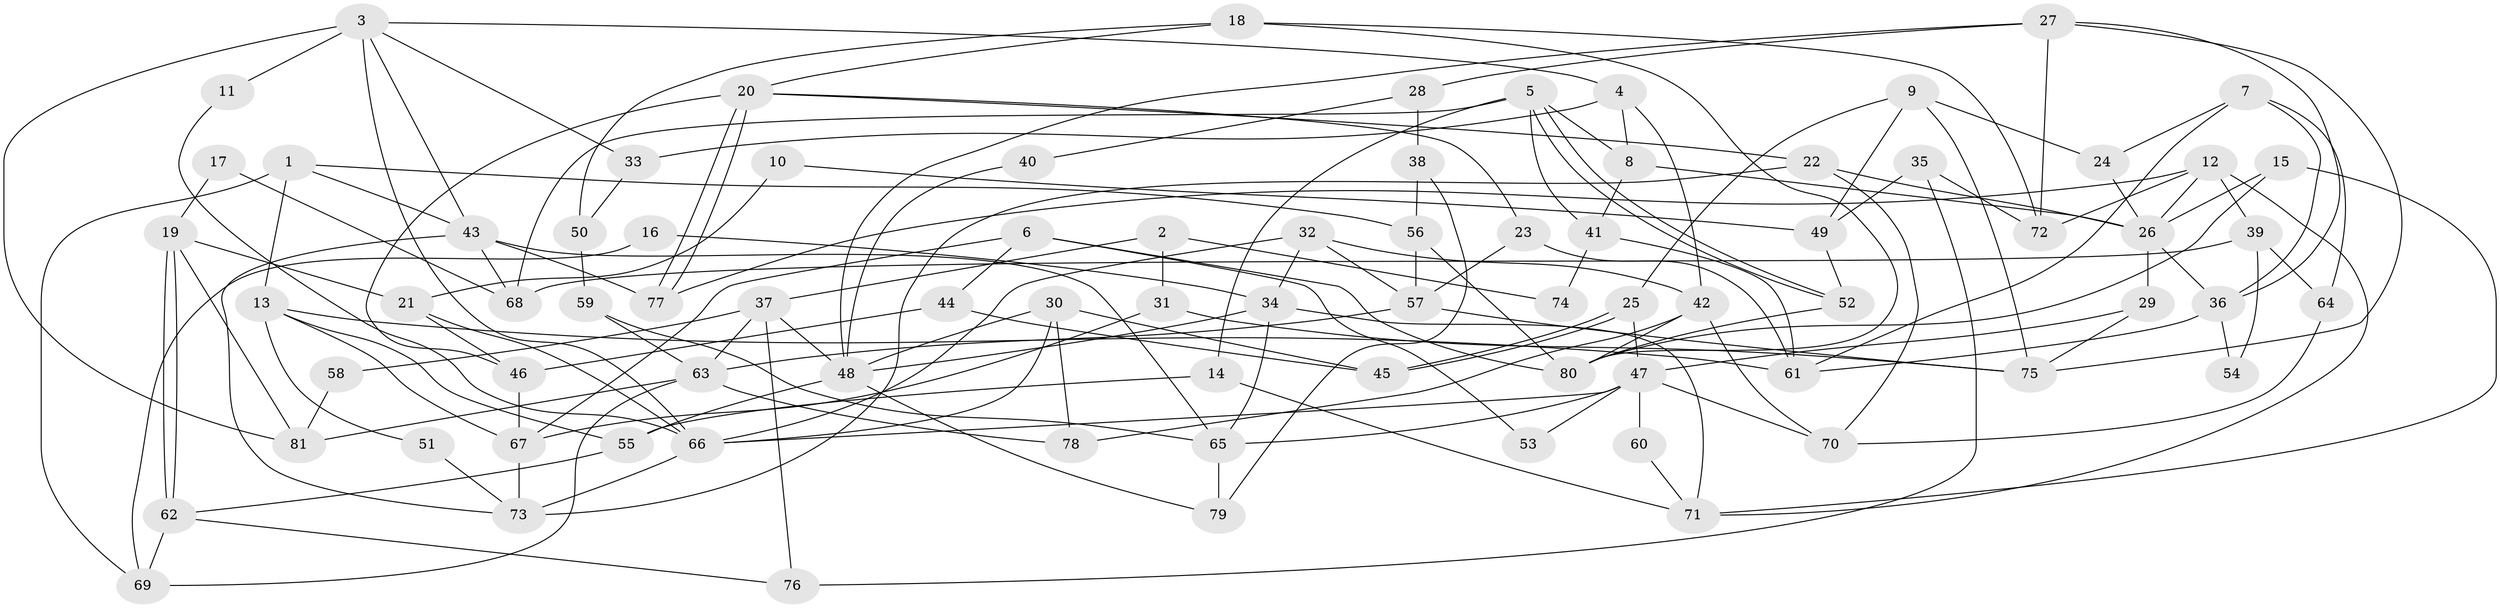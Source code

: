 // Generated by graph-tools (version 1.1) at 2025/15/03/09/25 04:15:17]
// undirected, 81 vertices, 162 edges
graph export_dot {
graph [start="1"]
  node [color=gray90,style=filled];
  1;
  2;
  3;
  4;
  5;
  6;
  7;
  8;
  9;
  10;
  11;
  12;
  13;
  14;
  15;
  16;
  17;
  18;
  19;
  20;
  21;
  22;
  23;
  24;
  25;
  26;
  27;
  28;
  29;
  30;
  31;
  32;
  33;
  34;
  35;
  36;
  37;
  38;
  39;
  40;
  41;
  42;
  43;
  44;
  45;
  46;
  47;
  48;
  49;
  50;
  51;
  52;
  53;
  54;
  55;
  56;
  57;
  58;
  59;
  60;
  61;
  62;
  63;
  64;
  65;
  66;
  67;
  68;
  69;
  70;
  71;
  72;
  73;
  74;
  75;
  76;
  77;
  78;
  79;
  80;
  81;
  1 -- 56;
  1 -- 43;
  1 -- 13;
  1 -- 69;
  2 -- 31;
  2 -- 37;
  2 -- 74;
  3 -- 81;
  3 -- 66;
  3 -- 4;
  3 -- 11;
  3 -- 33;
  3 -- 43;
  4 -- 42;
  4 -- 8;
  4 -- 33;
  5 -- 52;
  5 -- 52;
  5 -- 8;
  5 -- 14;
  5 -- 41;
  5 -- 68;
  6 -- 80;
  6 -- 67;
  6 -- 44;
  6 -- 53;
  7 -- 64;
  7 -- 36;
  7 -- 24;
  7 -- 61;
  8 -- 41;
  8 -- 26;
  9 -- 24;
  9 -- 25;
  9 -- 49;
  9 -- 75;
  10 -- 49;
  10 -- 21;
  11 -- 66;
  12 -- 72;
  12 -- 26;
  12 -- 39;
  12 -- 71;
  12 -- 77;
  13 -- 61;
  13 -- 51;
  13 -- 55;
  13 -- 67;
  14 -- 55;
  14 -- 71;
  15 -- 71;
  15 -- 80;
  15 -- 26;
  16 -- 69;
  16 -- 34;
  17 -- 68;
  17 -- 19;
  18 -- 72;
  18 -- 20;
  18 -- 50;
  18 -- 80;
  19 -- 21;
  19 -- 62;
  19 -- 62;
  19 -- 81;
  20 -- 23;
  20 -- 77;
  20 -- 77;
  20 -- 22;
  20 -- 46;
  21 -- 46;
  21 -- 66;
  22 -- 26;
  22 -- 70;
  22 -- 73;
  23 -- 61;
  23 -- 57;
  24 -- 26;
  25 -- 45;
  25 -- 45;
  25 -- 47;
  26 -- 29;
  26 -- 36;
  27 -- 48;
  27 -- 75;
  27 -- 28;
  27 -- 36;
  27 -- 72;
  28 -- 38;
  28 -- 40;
  29 -- 75;
  29 -- 47;
  30 -- 45;
  30 -- 48;
  30 -- 66;
  30 -- 78;
  31 -- 67;
  31 -- 75;
  32 -- 34;
  32 -- 66;
  32 -- 42;
  32 -- 57;
  33 -- 50;
  34 -- 71;
  34 -- 65;
  34 -- 48;
  35 -- 76;
  35 -- 49;
  35 -- 72;
  36 -- 54;
  36 -- 61;
  37 -- 63;
  37 -- 48;
  37 -- 58;
  37 -- 76;
  38 -- 79;
  38 -- 56;
  39 -- 68;
  39 -- 54;
  39 -- 64;
  40 -- 48;
  41 -- 61;
  41 -- 74;
  42 -- 70;
  42 -- 78;
  42 -- 80;
  43 -- 77;
  43 -- 65;
  43 -- 68;
  43 -- 73;
  44 -- 46;
  44 -- 45;
  46 -- 67;
  47 -- 66;
  47 -- 53;
  47 -- 60;
  47 -- 65;
  47 -- 70;
  48 -- 55;
  48 -- 79;
  49 -- 52;
  50 -- 59;
  51 -- 73;
  52 -- 80;
  55 -- 62;
  56 -- 80;
  56 -- 57;
  57 -- 63;
  57 -- 75;
  58 -- 81;
  59 -- 65;
  59 -- 63;
  60 -- 71;
  62 -- 69;
  62 -- 76;
  63 -- 78;
  63 -- 69;
  63 -- 81;
  64 -- 70;
  65 -- 79;
  66 -- 73;
  67 -- 73;
}
